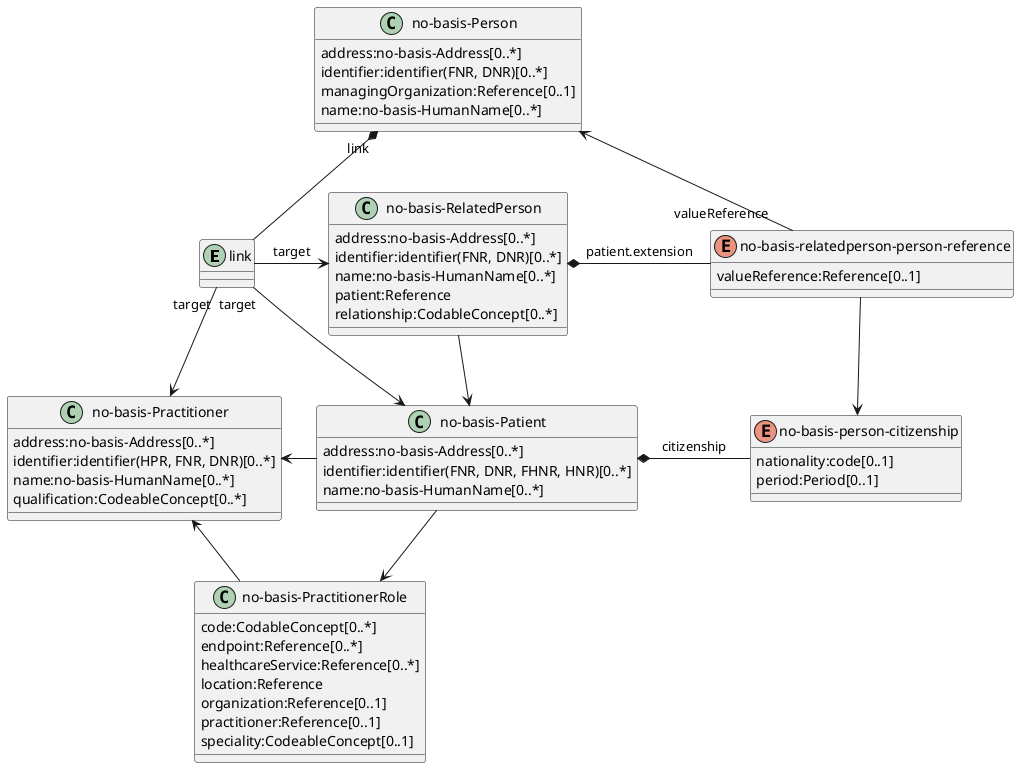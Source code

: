 @startuml

class "void" as void $void 
entity "link" as link
class "no-basis-Practitioner" as practitioner {
address:no-basis-Address[0..*]
{field}identifier:identifier(HPR, FNR, DNR)[0..*]
name:no-basis-HumanName[0..*]
qualification:CodeableConcept[0..*]
}
class "no-basis-PractitionerRole" as prole {
code:CodableConcept[0..*]
endpoint:Reference[0..*]
healthcareService:Reference[0..*]
location:Reference
organization:Reference[0..1]
practitioner:Reference[0..1]
speciality:CodeableConcept[0..1]
}

void--[hidden] link 
link "target"-->practitioner
practitioner<--prole
hide $void

class "no-basis-Person" as person {
address:no-basis-Address[0..*]
{field}identifier:identifier(FNR, DNR)[0..*]
managingOrganization:Reference[0..1]
name:no-basis-HumanName[0..*]
}
class "no-basis-Patient" as patient {
address:no-basis-Address[0..*]
{field}identifier:identifier(FNR, DNR, FHNR, HNR)[0..*]
name:no-basis-HumanName[0..*]
}
class "no-basis-RelatedPerson" as relatedperson {
address:no-basis-Address[0..*]
{field}identifier:identifier(FNR, DNR)[0..*]
name:no-basis-HumanName[0..*]
patient:Reference
relationship:CodableConcept[0..*]
}
person --[hidden] relatedperson
relatedperson --> patient

class "bogus" as bogus $bogus 
enum "no-basis-relatedperson-person-reference" as personreference {
valueReference:Reference[0..1]
}
enum "no-basis-person-citizenship" as citizenship {
nationality:code[0..1]
period:Period[0..1]
}
personreference-->citizenship
bogus--personreference
hide $bogus

link-right->relatedperson :target
link "target"--> patient
person "link"*-- link
practitioner <- patient
patient  --> prole

person <-"valueReference" personreference
patient*-citizenship :citizenship
relatedperson*-personreference :patient.extension

@enduml